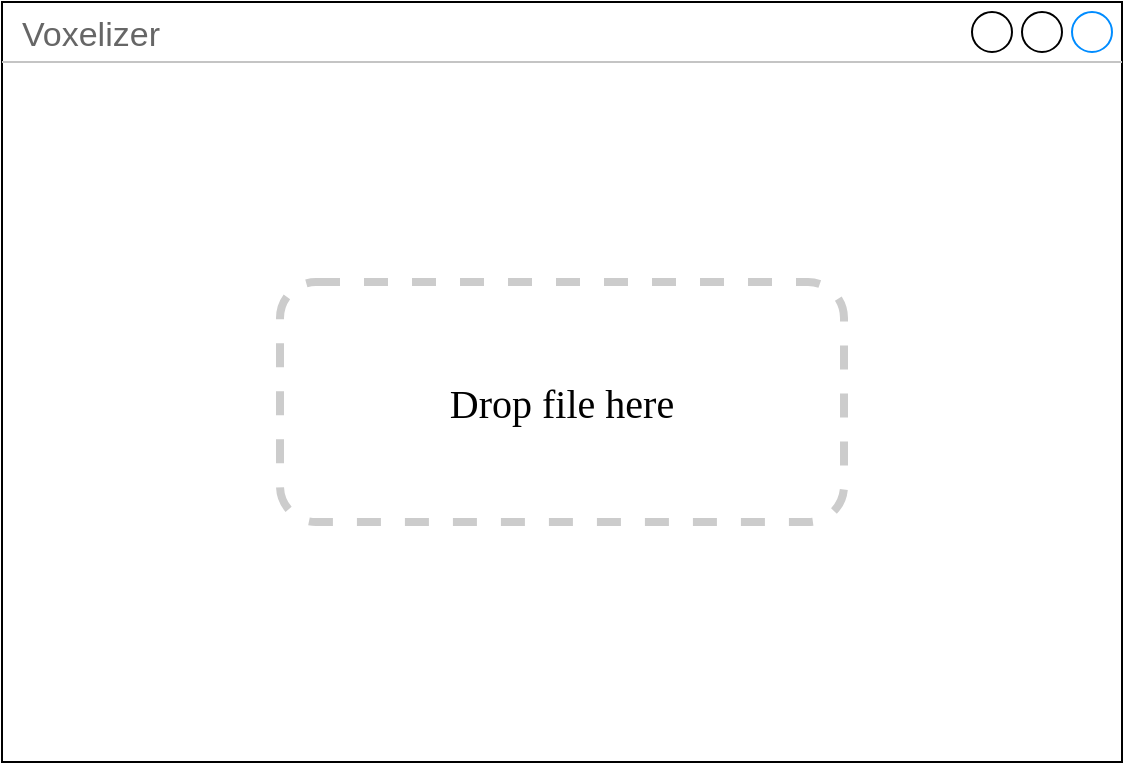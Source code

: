 <mxfile version="13.0.3" type="device"><diagram id="C5RBs43oDa-KdzZeNtuy" name="Page-1"><mxGraphModel dx="1577" dy="1078" grid="1" gridSize="10" guides="1" tooltips="1" connect="1" arrows="1" fold="1" page="1" pageScale="1" pageWidth="827" pageHeight="1169" math="0" shadow="0"><root><mxCell id="WIyWlLk6GJQsqaUBKTNV-0"/><mxCell id="WIyWlLk6GJQsqaUBKTNV-1" parent="WIyWlLk6GJQsqaUBKTNV-0"/><mxCell id="lNCha9rLU0_IZ1kMbxVS-91" value="Voxelizer" style="strokeWidth=1;shadow=0;dashed=0;align=center;html=1;shape=mxgraph.mockup.containers.window;align=left;verticalAlign=top;spacingLeft=8;strokeColor2=#008cff;strokeColor3=#c4c4c4;fontColor=#666666;mainText=;fontSize=17;labelBackgroundColor=none;noLabel=0;" parent="WIyWlLk6GJQsqaUBKTNV-1" vertex="1"><mxGeometry x="134" y="395" width="560" height="380" as="geometry"/></mxCell><mxCell id="lNCha9rLU0_IZ1kMbxVS-120" value="" style="rounded=1;whiteSpace=wrap;html=1;shadow=0;glass=0;strokeColor=#CCCCCC;strokeWidth=4;fillColor=none;gradientColor=none;fontFamily=Verdana;fontSize=12;fontColor=#0000CC;align=center;dashed=1;" parent="WIyWlLk6GJQsqaUBKTNV-1" vertex="1"><mxGeometry x="273" y="535" width="282" height="120" as="geometry"/></mxCell><mxCell id="lNCha9rLU0_IZ1kMbxVS-100" value="&lt;font style=&quot;font-size: 20px;&quot;&gt;Drop file here&lt;/font&gt;" style="text;html=1;strokeColor=none;fillColor=none;align=center;verticalAlign=middle;whiteSpace=wrap;rounded=0;shadow=0;glass=0;fontFamily=Verdana;fontSize=20;fontColor=#000000;" parent="WIyWlLk6GJQsqaUBKTNV-1" vertex="1"><mxGeometry x="322" y="585" width="184" height="20" as="geometry"/></mxCell></root></mxGraphModel></diagram></mxfile>
